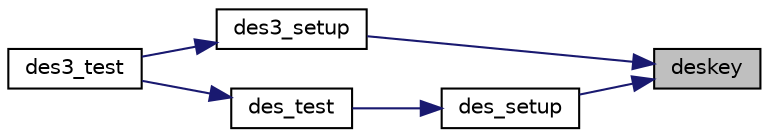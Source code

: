 digraph "deskey"
{
 // LATEX_PDF_SIZE
  edge [fontname="Helvetica",fontsize="10",labelfontname="Helvetica",labelfontsize="10"];
  node [fontname="Helvetica",fontsize="10",shape=record];
  rankdir="RL";
  Node85 [label="deskey",height=0.2,width=0.4,color="black", fillcolor="grey75", style="filled", fontcolor="black",tooltip=" "];
  Node85 -> Node86 [dir="back",color="midnightblue",fontsize="10",style="solid",fontname="Helvetica"];
  Node86 [label="des3_setup",height=0.2,width=0.4,color="black", fillcolor="white", style="filled",URL="$des_8c.html#a9d44ff389c97c490ae7ac9e7f6be21f8",tooltip="Initialize the 3LTC_DES-EDE block cipher."];
  Node86 -> Node87 [dir="back",color="midnightblue",fontsize="10",style="solid",fontname="Helvetica"];
  Node87 [label="des3_test",height=0.2,width=0.4,color="black", fillcolor="white", style="filled",URL="$des_8c.html#ac6f22505ef05d826646a1d64542682e4",tooltip=" "];
  Node85 -> Node88 [dir="back",color="midnightblue",fontsize="10",style="solid",fontname="Helvetica"];
  Node88 [label="des_setup",height=0.2,width=0.4,color="black", fillcolor="white", style="filled",URL="$des_8c.html#ae212a3a7d8ce6022b2d0e27ba3627cc0",tooltip="Initialize the LTC_DES block cipher."];
  Node88 -> Node89 [dir="back",color="midnightblue",fontsize="10",style="solid",fontname="Helvetica"];
  Node89 [label="des_test",height=0.2,width=0.4,color="black", fillcolor="white", style="filled",URL="$des_8c.html#a27b8e19aa00b5b9b5c4e70fcc4b18fc6",tooltip="Performs a self-test of the LTC_DES block cipher."];
  Node89 -> Node87 [dir="back",color="midnightblue",fontsize="10",style="solid",fontname="Helvetica"];
}
